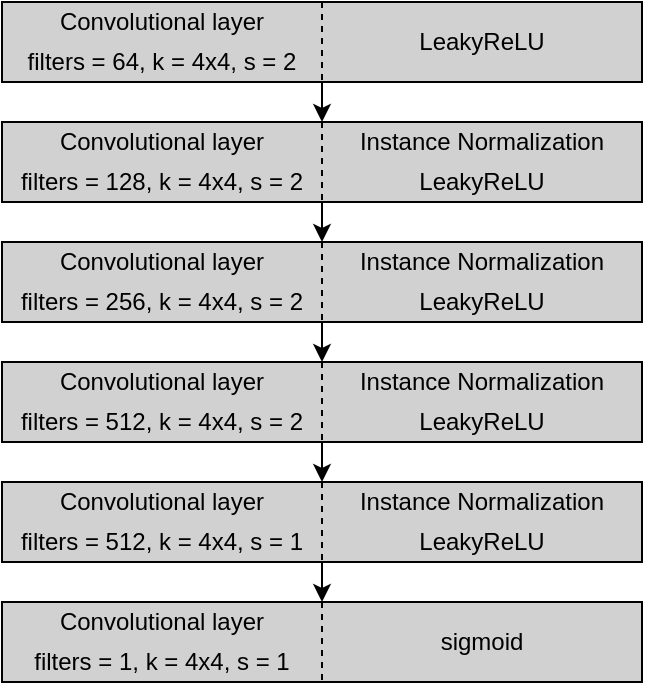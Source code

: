 <mxfile version="13.2.3" type="device"><diagram id="Jjx0yToGkwg_aagyGWfe" name="Page-1"><mxGraphModel dx="981" dy="608" grid="1" gridSize="10" guides="1" tooltips="1" connect="1" arrows="1" fold="1" page="1" pageScale="1" pageWidth="827" pageHeight="1169" math="0" shadow="0"><root><mxCell id="0"/><mxCell id="1" parent="0"/><mxCell id="CDcF8ZXSjtsJYcFYullk-2" value="" style="rounded=0;whiteSpace=wrap;html=1;fillColor=#D1D1D1;" parent="1" vertex="1"><mxGeometry x="160" y="140" width="320" height="40" as="geometry"/></mxCell><mxCell id="CDcF8ZXSjtsJYcFYullk-3" value="Convolutional layer" style="text;html=1;strokeColor=none;fillColor=none;align=center;verticalAlign=middle;whiteSpace=wrap;rounded=0;" parent="1" vertex="1"><mxGeometry x="160" y="140" width="160" height="20" as="geometry"/></mxCell><mxCell id="CDcF8ZXSjtsJYcFYullk-6" value="" style="endArrow=none;dashed=1;html=1;entryX=0.5;entryY=1;entryDx=0;entryDy=0;exitX=0.5;exitY=0;exitDx=0;exitDy=0;" parent="1" source="CDcF8ZXSjtsJYcFYullk-2" target="CDcF8ZXSjtsJYcFYullk-2" edge="1"><mxGeometry width="50" height="50" relative="1" as="geometry"><mxPoint x="310" y="240" as="sourcePoint"/><mxPoint x="360" y="190" as="targetPoint"/></mxGeometry></mxCell><mxCell id="0b5WtJISeFw4o17nPEWu-15" style="edgeStyle=orthogonalEdgeStyle;rounded=0;orthogonalLoop=1;jettySize=auto;html=1;exitX=1;exitY=1;exitDx=0;exitDy=0;entryX=0;entryY=0;entryDx=0;entryDy=0;" edge="1" parent="1" source="CDcF8ZXSjtsJYcFYullk-7" target="0b5WtJISeFw4o17nPEWu-1"><mxGeometry relative="1" as="geometry"/></mxCell><mxCell id="CDcF8ZXSjtsJYcFYullk-7" value="filters = 64, k = 4x4, s = 2" style="text;html=1;strokeColor=none;fillColor=none;align=center;verticalAlign=middle;whiteSpace=wrap;rounded=0;" parent="1" vertex="1"><mxGeometry x="160" y="160" width="160" height="20" as="geometry"/></mxCell><mxCell id="CDcF8ZXSjtsJYcFYullk-8" value="LeakyReLU" style="text;html=1;strokeColor=none;fillColor=none;align=center;verticalAlign=middle;whiteSpace=wrap;rounded=0;" parent="1" vertex="1"><mxGeometry x="320" y="150" width="160" height="20" as="geometry"/></mxCell><mxCell id="CDcF8ZXSjtsJYcFYullk-16" value="" style="rounded=0;whiteSpace=wrap;html=1;fillColor=#D1D1D1;" parent="1" vertex="1"><mxGeometry x="160" y="200" width="320" height="40" as="geometry"/></mxCell><mxCell id="CDcF8ZXSjtsJYcFYullk-17" value="Convolutional layer" style="text;html=1;strokeColor=none;fillColor=none;align=center;verticalAlign=middle;whiteSpace=wrap;rounded=0;" parent="1" vertex="1"><mxGeometry x="160" y="200" width="160" height="20" as="geometry"/></mxCell><mxCell id="CDcF8ZXSjtsJYcFYullk-18" value="" style="endArrow=none;dashed=1;html=1;entryX=0.5;entryY=1;entryDx=0;entryDy=0;exitX=0.5;exitY=0;exitDx=0;exitDy=0;" parent="1" source="CDcF8ZXSjtsJYcFYullk-16" target="CDcF8ZXSjtsJYcFYullk-16" edge="1"><mxGeometry width="50" height="50" relative="1" as="geometry"><mxPoint x="310" y="300" as="sourcePoint"/><mxPoint x="360" y="250" as="targetPoint"/></mxGeometry></mxCell><mxCell id="CDcF8ZXSjtsJYcFYullk-19" value="filters = 128, k = 4x4, s = 2" style="text;html=1;strokeColor=none;fillColor=none;align=center;verticalAlign=middle;whiteSpace=wrap;rounded=0;" parent="1" vertex="1"><mxGeometry x="160" y="220" width="160" height="20" as="geometry"/></mxCell><mxCell id="0b5WtJISeFw4o17nPEWu-8" style="edgeStyle=orthogonalEdgeStyle;rounded=0;orthogonalLoop=1;jettySize=auto;html=1;exitX=0;exitY=1;exitDx=0;exitDy=0;entryX=0;entryY=0;entryDx=0;entryDy=0;" edge="1" parent="1" source="CDcF8ZXSjtsJYcFYullk-20" target="0b5WtJISeFw4o17nPEWu-7"><mxGeometry relative="1" as="geometry"/></mxCell><mxCell id="CDcF8ZXSjtsJYcFYullk-20" value="LeakyReLU" style="text;html=1;strokeColor=none;fillColor=none;align=center;verticalAlign=middle;whiteSpace=wrap;rounded=0;" parent="1" vertex="1"><mxGeometry x="320" y="220" width="160" height="20" as="geometry"/></mxCell><mxCell id="0b5WtJISeFw4o17nPEWu-1" value="Instance Normalization" style="text;html=1;strokeColor=none;fillColor=none;align=center;verticalAlign=middle;whiteSpace=wrap;rounded=0;" vertex="1" parent="1"><mxGeometry x="320" y="200" width="160" height="20" as="geometry"/></mxCell><mxCell id="0b5WtJISeFw4o17nPEWu-2" value="" style="rounded=0;whiteSpace=wrap;html=1;fillColor=#D1D1D1;" vertex="1" parent="1"><mxGeometry x="160" y="260" width="320" height="40" as="geometry"/></mxCell><mxCell id="0b5WtJISeFw4o17nPEWu-3" value="Convolutional layer" style="text;html=1;strokeColor=none;fillColor=none;align=center;verticalAlign=middle;whiteSpace=wrap;rounded=0;" vertex="1" parent="1"><mxGeometry x="160" y="260" width="160" height="20" as="geometry"/></mxCell><mxCell id="0b5WtJISeFw4o17nPEWu-4" value="" style="endArrow=none;dashed=1;html=1;entryX=0.5;entryY=1;entryDx=0;entryDy=0;exitX=0.5;exitY=0;exitDx=0;exitDy=0;" edge="1" parent="1" source="0b5WtJISeFw4o17nPEWu-2" target="0b5WtJISeFw4o17nPEWu-2"><mxGeometry width="50" height="50" relative="1" as="geometry"><mxPoint x="310" y="360" as="sourcePoint"/><mxPoint x="360" y="310" as="targetPoint"/></mxGeometry></mxCell><mxCell id="0b5WtJISeFw4o17nPEWu-5" value="filters = 256, k = 4x4, s = 2" style="text;html=1;strokeColor=none;fillColor=none;align=center;verticalAlign=middle;whiteSpace=wrap;rounded=0;" vertex="1" parent="1"><mxGeometry x="160" y="280" width="160" height="20" as="geometry"/></mxCell><mxCell id="0b5WtJISeFw4o17nPEWu-16" style="edgeStyle=orthogonalEdgeStyle;rounded=0;orthogonalLoop=1;jettySize=auto;html=1;exitX=0;exitY=1;exitDx=0;exitDy=0;entryX=0;entryY=0;entryDx=0;entryDy=0;" edge="1" parent="1" source="0b5WtJISeFw4o17nPEWu-6" target="0b5WtJISeFw4o17nPEWu-14"><mxGeometry relative="1" as="geometry"/></mxCell><mxCell id="0b5WtJISeFw4o17nPEWu-6" value="LeakyReLU" style="text;html=1;strokeColor=none;fillColor=none;align=center;verticalAlign=middle;whiteSpace=wrap;rounded=0;" vertex="1" parent="1"><mxGeometry x="320" y="280" width="160" height="20" as="geometry"/></mxCell><mxCell id="0b5WtJISeFw4o17nPEWu-7" value="Instance Normalization" style="text;html=1;strokeColor=none;fillColor=none;align=center;verticalAlign=middle;whiteSpace=wrap;rounded=0;" vertex="1" parent="1"><mxGeometry x="320" y="260" width="160" height="20" as="geometry"/></mxCell><mxCell id="0b5WtJISeFw4o17nPEWu-9" value="" style="rounded=0;whiteSpace=wrap;html=1;fillColor=#D1D1D1;" vertex="1" parent="1"><mxGeometry x="160" y="320" width="320" height="40" as="geometry"/></mxCell><mxCell id="0b5WtJISeFw4o17nPEWu-10" value="Convolutional layer" style="text;html=1;strokeColor=none;fillColor=none;align=center;verticalAlign=middle;whiteSpace=wrap;rounded=0;" vertex="1" parent="1"><mxGeometry x="160" y="320" width="160" height="20" as="geometry"/></mxCell><mxCell id="0b5WtJISeFw4o17nPEWu-11" value="" style="endArrow=none;dashed=1;html=1;entryX=0.5;entryY=1;entryDx=0;entryDy=0;exitX=0.5;exitY=0;exitDx=0;exitDy=0;" edge="1" parent="1" source="0b5WtJISeFw4o17nPEWu-9" target="0b5WtJISeFw4o17nPEWu-9"><mxGeometry width="50" height="50" relative="1" as="geometry"><mxPoint x="310" y="420" as="sourcePoint"/><mxPoint x="360" y="370" as="targetPoint"/></mxGeometry></mxCell><mxCell id="0b5WtJISeFw4o17nPEWu-12" value="filters = 512, k = 4x4, s = 2" style="text;html=1;strokeColor=none;fillColor=none;align=center;verticalAlign=middle;whiteSpace=wrap;rounded=0;" vertex="1" parent="1"><mxGeometry x="160" y="340" width="160" height="20" as="geometry"/></mxCell><mxCell id="0b5WtJISeFw4o17nPEWu-29" style="edgeStyle=orthogonalEdgeStyle;rounded=0;orthogonalLoop=1;jettySize=auto;html=1;exitX=0;exitY=1;exitDx=0;exitDy=0;entryX=0;entryY=0;entryDx=0;entryDy=0;" edge="1" parent="1" source="0b5WtJISeFw4o17nPEWu-13" target="0b5WtJISeFw4o17nPEWu-28"><mxGeometry relative="1" as="geometry"/></mxCell><mxCell id="0b5WtJISeFw4o17nPEWu-13" value="LeakyReLU" style="text;html=1;strokeColor=none;fillColor=none;align=center;verticalAlign=middle;whiteSpace=wrap;rounded=0;" vertex="1" parent="1"><mxGeometry x="320" y="340" width="160" height="20" as="geometry"/></mxCell><mxCell id="0b5WtJISeFw4o17nPEWu-14" value="Instance Normalization" style="text;html=1;strokeColor=none;fillColor=none;align=center;verticalAlign=middle;whiteSpace=wrap;rounded=0;" vertex="1" parent="1"><mxGeometry x="320" y="320" width="160" height="20" as="geometry"/></mxCell><mxCell id="0b5WtJISeFw4o17nPEWu-23" value="" style="rounded=0;whiteSpace=wrap;html=1;fillColor=#D1D1D1;" vertex="1" parent="1"><mxGeometry x="160" y="380" width="320" height="40" as="geometry"/></mxCell><mxCell id="0b5WtJISeFw4o17nPEWu-24" value="Convolutional layer" style="text;html=1;strokeColor=none;fillColor=none;align=center;verticalAlign=middle;whiteSpace=wrap;rounded=0;" vertex="1" parent="1"><mxGeometry x="160" y="380" width="160" height="20" as="geometry"/></mxCell><mxCell id="0b5WtJISeFw4o17nPEWu-25" value="" style="endArrow=none;dashed=1;html=1;entryX=0.5;entryY=1;entryDx=0;entryDy=0;exitX=0.5;exitY=0;exitDx=0;exitDy=0;" edge="1" parent="1" source="0b5WtJISeFw4o17nPEWu-23" target="0b5WtJISeFw4o17nPEWu-23"><mxGeometry width="50" height="50" relative="1" as="geometry"><mxPoint x="310" y="480" as="sourcePoint"/><mxPoint x="360" y="430" as="targetPoint"/></mxGeometry></mxCell><mxCell id="0b5WtJISeFw4o17nPEWu-26" value="filters = 512, k = 4x4, s = 1" style="text;html=1;strokeColor=none;fillColor=none;align=center;verticalAlign=middle;whiteSpace=wrap;rounded=0;" vertex="1" parent="1"><mxGeometry x="160" y="400" width="160" height="20" as="geometry"/></mxCell><mxCell id="0b5WtJISeFw4o17nPEWu-42" style="edgeStyle=orthogonalEdgeStyle;rounded=0;orthogonalLoop=1;jettySize=auto;html=1;exitX=0;exitY=1;exitDx=0;exitDy=0;entryX=0;entryY=0;entryDx=0;entryDy=0;" edge="1" parent="1" source="0b5WtJISeFw4o17nPEWu-27"><mxGeometry relative="1" as="geometry"><mxPoint x="320.0" y="440" as="targetPoint"/></mxGeometry></mxCell><mxCell id="0b5WtJISeFw4o17nPEWu-27" value="LeakyReLU" style="text;html=1;strokeColor=none;fillColor=none;align=center;verticalAlign=middle;whiteSpace=wrap;rounded=0;" vertex="1" parent="1"><mxGeometry x="320" y="400" width="160" height="20" as="geometry"/></mxCell><mxCell id="0b5WtJISeFw4o17nPEWu-28" value="Instance Normalization" style="text;html=1;strokeColor=none;fillColor=none;align=center;verticalAlign=middle;whiteSpace=wrap;rounded=0;" vertex="1" parent="1"><mxGeometry x="320" y="380" width="160" height="20" as="geometry"/></mxCell><mxCell id="0b5WtJISeFw4o17nPEWu-36" value="" style="rounded=0;whiteSpace=wrap;html=1;fillColor=#D1D1D1;" vertex="1" parent="1"><mxGeometry x="160" y="440" width="320" height="40" as="geometry"/></mxCell><mxCell id="0b5WtJISeFw4o17nPEWu-37" value="Convolutional layer" style="text;html=1;strokeColor=none;fillColor=none;align=center;verticalAlign=middle;whiteSpace=wrap;rounded=0;" vertex="1" parent="1"><mxGeometry x="160" y="440" width="160" height="20" as="geometry"/></mxCell><mxCell id="0b5WtJISeFw4o17nPEWu-38" value="" style="endArrow=none;dashed=1;html=1;entryX=0.5;entryY=1;entryDx=0;entryDy=0;exitX=0.5;exitY=0;exitDx=0;exitDy=0;" edge="1" parent="1" source="0b5WtJISeFw4o17nPEWu-36" target="0b5WtJISeFw4o17nPEWu-36"><mxGeometry width="50" height="50" relative="1" as="geometry"><mxPoint x="310" y="540" as="sourcePoint"/><mxPoint x="360" y="490" as="targetPoint"/></mxGeometry></mxCell><mxCell id="0b5WtJISeFw4o17nPEWu-39" value="filters = 1, k = 4x4, s = 1" style="text;html=1;strokeColor=none;fillColor=none;align=center;verticalAlign=middle;whiteSpace=wrap;rounded=0;" vertex="1" parent="1"><mxGeometry x="160" y="460" width="160" height="20" as="geometry"/></mxCell><mxCell id="0b5WtJISeFw4o17nPEWu-40" value="sigmoid" style="text;html=1;strokeColor=none;fillColor=none;align=center;verticalAlign=middle;whiteSpace=wrap;rounded=0;" vertex="1" parent="1"><mxGeometry x="320" y="450" width="160" height="20" as="geometry"/></mxCell></root></mxGraphModel></diagram></mxfile>